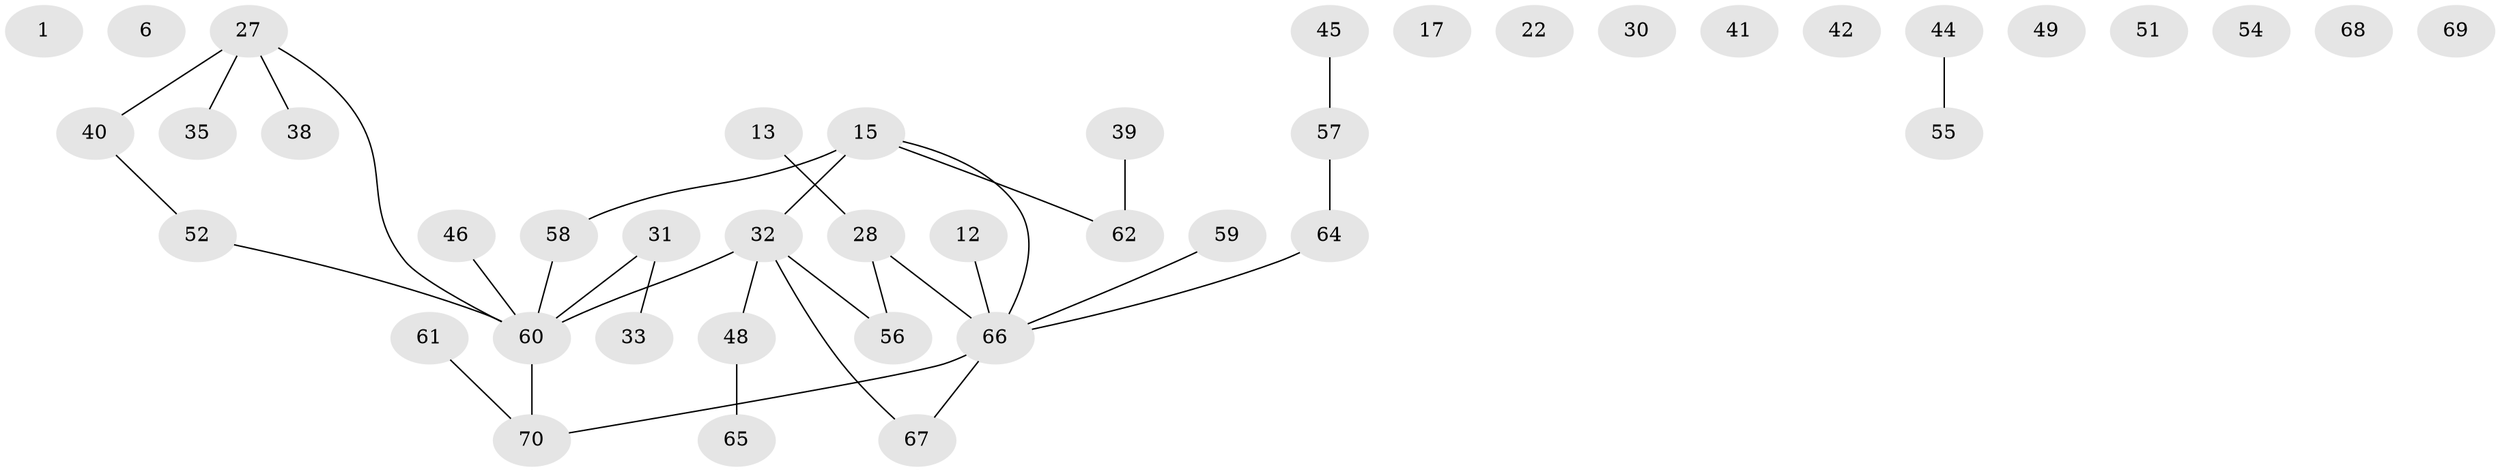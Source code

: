 // original degree distribution, {0: 0.15714285714285714, 3: 0.15714285714285714, 1: 0.32857142857142857, 2: 0.22857142857142856, 5: 0.05714285714285714, 4: 0.07142857142857142}
// Generated by graph-tools (version 1.1) at 2025/42/03/04/25 21:42:54]
// undirected, 42 vertices, 33 edges
graph export_dot {
graph [start="1"]
  node [color=gray90,style=filled];
  1;
  6;
  12;
  13;
  15;
  17;
  22;
  27;
  28;
  30 [super="+21"];
  31;
  32 [super="+2+8"];
  33 [super="+19"];
  35;
  38;
  39;
  40;
  41;
  42;
  44;
  45;
  46 [super="+23"];
  48;
  49;
  51;
  52 [super="+5"];
  54;
  55;
  56 [super="+11+53"];
  57 [super="+10+14"];
  58 [super="+34"];
  59;
  60 [super="+36"];
  61;
  62 [super="+29"];
  64;
  65;
  66 [super="+18"];
  67 [super="+37"];
  68;
  69;
  70 [super="+47+63+7"];
  12 -- 66;
  13 -- 28;
  15 -- 32 [weight=2];
  15 -- 62;
  15 -- 66;
  15 -- 58;
  27 -- 35;
  27 -- 38;
  27 -- 40;
  27 -- 60;
  28 -- 66 [weight=2];
  28 -- 56;
  31 -- 60;
  31 -- 33;
  32 -- 56;
  32 -- 48;
  32 -- 67;
  32 -- 60 [weight=2];
  39 -- 62;
  40 -- 52;
  44 -- 55;
  45 -- 57;
  46 -- 60;
  48 -- 65;
  52 -- 60;
  57 -- 64;
  58 -- 60;
  59 -- 66;
  60 -- 70;
  61 -- 70;
  64 -- 66;
  66 -- 67;
  66 -- 70;
}
